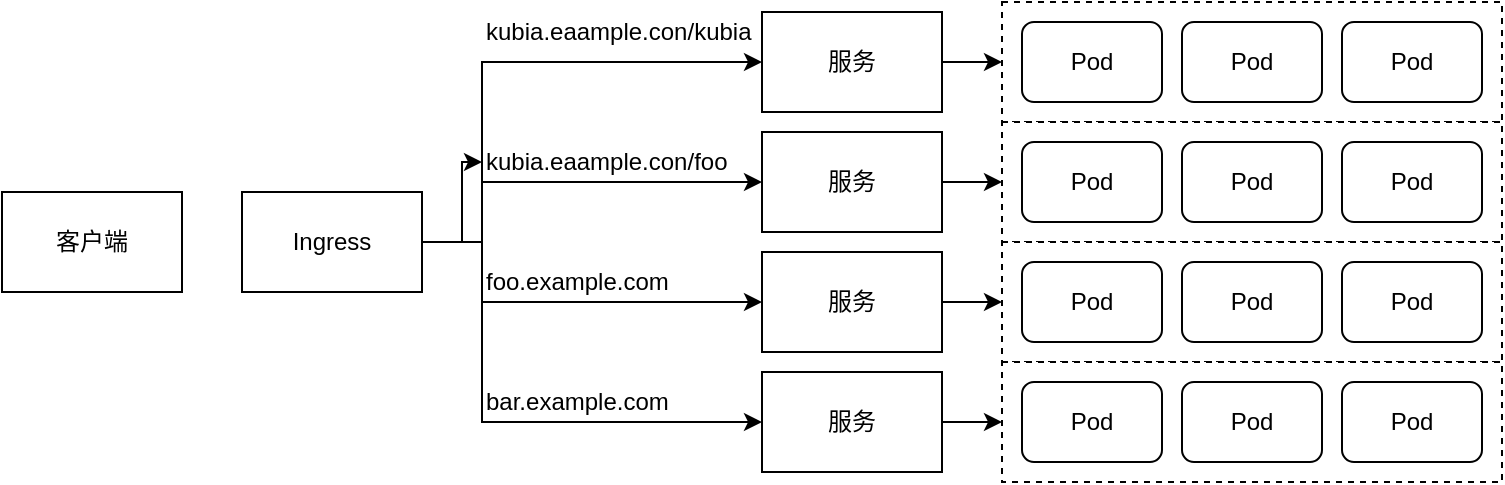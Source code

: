 <mxfile version="12.6.5" type="device"><diagram id="Ap6H4HB5WkBVO9pVtz0r" name="Page-1"><mxGraphModel dx="1038" dy="607" grid="1" gridSize="10" guides="1" tooltips="1" connect="1" arrows="1" fold="1" page="1" pageScale="1" pageWidth="2339" pageHeight="3300" math="0" shadow="0"><root><mxCell id="0"/><mxCell id="1" parent="0"/><mxCell id="lMKQXiwhcUbCwc_GO951-1" value="客户端" style="rounded=0;whiteSpace=wrap;html=1;" vertex="1" parent="1"><mxGeometry x="130" y="330" width="90" height="50" as="geometry"/></mxCell><mxCell id="lMKQXiwhcUbCwc_GO951-7" style="edgeStyle=orthogonalEdgeStyle;rounded=0;orthogonalLoop=1;jettySize=auto;html=1;entryX=0;entryY=0.5;entryDx=0;entryDy=0;" edge="1" parent="1" source="lMKQXiwhcUbCwc_GO951-2" target="lMKQXiwhcUbCwc_GO951-4"><mxGeometry relative="1" as="geometry"><Array as="points"><mxPoint x="370" y="355"/><mxPoint x="370" y="265"/></Array></mxGeometry></mxCell><mxCell id="lMKQXiwhcUbCwc_GO951-9" style="edgeStyle=orthogonalEdgeStyle;rounded=0;orthogonalLoop=1;jettySize=auto;html=1;entryX=0;entryY=0.5;entryDx=0;entryDy=0;" edge="1" parent="1" source="lMKQXiwhcUbCwc_GO951-2" target="lMKQXiwhcUbCwc_GO951-6"><mxGeometry relative="1" as="geometry"><Array as="points"><mxPoint x="370" y="355"/><mxPoint x="370" y="385"/></Array></mxGeometry></mxCell><mxCell id="lMKQXiwhcUbCwc_GO951-10" style="edgeStyle=orthogonalEdgeStyle;rounded=0;orthogonalLoop=1;jettySize=auto;html=1;entryX=0;entryY=0.5;entryDx=0;entryDy=0;" edge="1" parent="1" source="lMKQXiwhcUbCwc_GO951-2" target="lMKQXiwhcUbCwc_GO951-5"><mxGeometry relative="1" as="geometry"><Array as="points"><mxPoint x="370" y="355"/><mxPoint x="370" y="445"/></Array></mxGeometry></mxCell><mxCell id="lMKQXiwhcUbCwc_GO951-11" style="edgeStyle=orthogonalEdgeStyle;rounded=0;orthogonalLoop=1;jettySize=auto;html=1;entryX=0;entryY=0.5;entryDx=0;entryDy=0;" edge="1" parent="1" source="lMKQXiwhcUbCwc_GO951-35" target="lMKQXiwhcUbCwc_GO951-3"><mxGeometry relative="1" as="geometry"><Array as="points"><mxPoint x="370" y="355"/><mxPoint x="370" y="325"/></Array></mxGeometry></mxCell><mxCell id="lMKQXiwhcUbCwc_GO951-2" value="Ingress" style="rounded=0;whiteSpace=wrap;html=1;" vertex="1" parent="1"><mxGeometry x="250" y="330" width="90" height="50" as="geometry"/></mxCell><mxCell id="lMKQXiwhcUbCwc_GO951-32" style="edgeStyle=orthogonalEdgeStyle;rounded=0;orthogonalLoop=1;jettySize=auto;html=1;entryX=0;entryY=0.5;entryDx=0;entryDy=0;" edge="1" parent="1" source="lMKQXiwhcUbCwc_GO951-3" target="lMKQXiwhcUbCwc_GO951-17"><mxGeometry relative="1" as="geometry"/></mxCell><mxCell id="lMKQXiwhcUbCwc_GO951-3" value="&lt;span style=&quot;white-space: normal&quot;&gt;服务&lt;/span&gt;" style="rounded=0;whiteSpace=wrap;html=1;" vertex="1" parent="1"><mxGeometry x="510" y="300" width="90" height="50" as="geometry"/></mxCell><mxCell id="lMKQXiwhcUbCwc_GO951-33" style="edgeStyle=orthogonalEdgeStyle;rounded=0;orthogonalLoop=1;jettySize=auto;html=1;entryX=0;entryY=0.5;entryDx=0;entryDy=0;" edge="1" parent="1" source="lMKQXiwhcUbCwc_GO951-4" target="lMKQXiwhcUbCwc_GO951-13"><mxGeometry relative="1" as="geometry"/></mxCell><mxCell id="lMKQXiwhcUbCwc_GO951-4" value="服务" style="rounded=0;whiteSpace=wrap;html=1;" vertex="1" parent="1"><mxGeometry x="510" y="240" width="90" height="50" as="geometry"/></mxCell><mxCell id="lMKQXiwhcUbCwc_GO951-30" style="edgeStyle=orthogonalEdgeStyle;rounded=0;orthogonalLoop=1;jettySize=auto;html=1;entryX=0;entryY=0.5;entryDx=0;entryDy=0;" edge="1" parent="1" source="lMKQXiwhcUbCwc_GO951-5" target="lMKQXiwhcUbCwc_GO951-25"><mxGeometry relative="1" as="geometry"/></mxCell><mxCell id="lMKQXiwhcUbCwc_GO951-5" value="&lt;span style=&quot;white-space: normal&quot;&gt;服务&lt;/span&gt;" style="rounded=0;whiteSpace=wrap;html=1;" vertex="1" parent="1"><mxGeometry x="510" y="420" width="90" height="50" as="geometry"/></mxCell><mxCell id="lMKQXiwhcUbCwc_GO951-31" style="edgeStyle=orthogonalEdgeStyle;rounded=0;orthogonalLoop=1;jettySize=auto;html=1;entryX=0;entryY=0.5;entryDx=0;entryDy=0;" edge="1" parent="1" source="lMKQXiwhcUbCwc_GO951-6" target="lMKQXiwhcUbCwc_GO951-21"><mxGeometry relative="1" as="geometry"/></mxCell><mxCell id="lMKQXiwhcUbCwc_GO951-6" value="&lt;span style=&quot;white-space: normal&quot;&gt;服务&lt;/span&gt;" style="rounded=0;whiteSpace=wrap;html=1;" vertex="1" parent="1"><mxGeometry x="510" y="360" width="90" height="50" as="geometry"/></mxCell><mxCell id="lMKQXiwhcUbCwc_GO951-13" value="" style="rounded=0;whiteSpace=wrap;html=1;dashed=1;" vertex="1" parent="1"><mxGeometry x="630" y="235" width="250" height="60" as="geometry"/></mxCell><mxCell id="lMKQXiwhcUbCwc_GO951-14" value="Pod" style="rounded=1;whiteSpace=wrap;html=1;" vertex="1" parent="1"><mxGeometry x="640" y="245" width="70" height="40" as="geometry"/></mxCell><mxCell id="lMKQXiwhcUbCwc_GO951-15" value="&lt;span style=&quot;white-space: normal&quot;&gt;Pod&lt;/span&gt;" style="rounded=1;whiteSpace=wrap;html=1;" vertex="1" parent="1"><mxGeometry x="720" y="245" width="70" height="40" as="geometry"/></mxCell><mxCell id="lMKQXiwhcUbCwc_GO951-16" value="&lt;span style=&quot;white-space: normal&quot;&gt;Pod&lt;/span&gt;" style="rounded=1;whiteSpace=wrap;html=1;" vertex="1" parent="1"><mxGeometry x="800" y="245" width="70" height="40" as="geometry"/></mxCell><mxCell id="lMKQXiwhcUbCwc_GO951-17" value="" style="rounded=0;whiteSpace=wrap;html=1;dashed=1;" vertex="1" parent="1"><mxGeometry x="630" y="295" width="250" height="60" as="geometry"/></mxCell><mxCell id="lMKQXiwhcUbCwc_GO951-18" value="&lt;span style=&quot;white-space: normal&quot;&gt;Pod&lt;/span&gt;" style="rounded=1;whiteSpace=wrap;html=1;" vertex="1" parent="1"><mxGeometry x="640" y="305" width="70" height="40" as="geometry"/></mxCell><mxCell id="lMKQXiwhcUbCwc_GO951-19" value="&lt;span style=&quot;white-space: normal&quot;&gt;Pod&lt;/span&gt;" style="rounded=1;whiteSpace=wrap;html=1;" vertex="1" parent="1"><mxGeometry x="720" y="305" width="70" height="40" as="geometry"/></mxCell><mxCell id="lMKQXiwhcUbCwc_GO951-20" value="&lt;span style=&quot;white-space: normal&quot;&gt;Pod&lt;/span&gt;" style="rounded=1;whiteSpace=wrap;html=1;" vertex="1" parent="1"><mxGeometry x="800" y="305" width="70" height="40" as="geometry"/></mxCell><mxCell id="lMKQXiwhcUbCwc_GO951-21" value="" style="rounded=0;whiteSpace=wrap;html=1;dashed=1;" vertex="1" parent="1"><mxGeometry x="630" y="355" width="250" height="60" as="geometry"/></mxCell><mxCell id="lMKQXiwhcUbCwc_GO951-22" value="&lt;span style=&quot;white-space: normal&quot;&gt;Pod&lt;/span&gt;" style="rounded=1;whiteSpace=wrap;html=1;" vertex="1" parent="1"><mxGeometry x="640" y="365" width="70" height="40" as="geometry"/></mxCell><mxCell id="lMKQXiwhcUbCwc_GO951-23" value="&lt;span style=&quot;white-space: normal&quot;&gt;Pod&lt;/span&gt;" style="rounded=1;whiteSpace=wrap;html=1;" vertex="1" parent="1"><mxGeometry x="720" y="365" width="70" height="40" as="geometry"/></mxCell><mxCell id="lMKQXiwhcUbCwc_GO951-24" value="&lt;span style=&quot;white-space: normal&quot;&gt;Pod&lt;/span&gt;" style="rounded=1;whiteSpace=wrap;html=1;" vertex="1" parent="1"><mxGeometry x="800" y="365" width="70" height="40" as="geometry"/></mxCell><mxCell id="lMKQXiwhcUbCwc_GO951-25" value="" style="rounded=0;whiteSpace=wrap;html=1;dashed=1;" vertex="1" parent="1"><mxGeometry x="630" y="415" width="250" height="60" as="geometry"/></mxCell><mxCell id="lMKQXiwhcUbCwc_GO951-26" value="&lt;span style=&quot;white-space: normal&quot;&gt;Pod&lt;/span&gt;" style="rounded=1;whiteSpace=wrap;html=1;" vertex="1" parent="1"><mxGeometry x="640" y="425" width="70" height="40" as="geometry"/></mxCell><mxCell id="lMKQXiwhcUbCwc_GO951-27" value="&lt;span style=&quot;white-space: normal&quot;&gt;Pod&lt;/span&gt;" style="rounded=1;whiteSpace=wrap;html=1;" vertex="1" parent="1"><mxGeometry x="720" y="425" width="70" height="40" as="geometry"/></mxCell><mxCell id="lMKQXiwhcUbCwc_GO951-28" value="&lt;span style=&quot;white-space: normal&quot;&gt;Pod&lt;/span&gt;" style="rounded=1;whiteSpace=wrap;html=1;" vertex="1" parent="1"><mxGeometry x="800" y="425" width="70" height="40" as="geometry"/></mxCell><mxCell id="lMKQXiwhcUbCwc_GO951-34" value="kubia.eaample.con/kubia" style="text;html=1;strokeColor=none;fillColor=none;align=left;verticalAlign=middle;whiteSpace=wrap;rounded=0;" vertex="1" parent="1"><mxGeometry x="370" y="240" width="130" height="20" as="geometry"/></mxCell><mxCell id="lMKQXiwhcUbCwc_GO951-35" value="kubia.eaample.con/foo" style="text;html=1;strokeColor=none;fillColor=none;align=left;verticalAlign=middle;whiteSpace=wrap;rounded=0;" vertex="1" parent="1"><mxGeometry x="370" y="305" width="130" height="20" as="geometry"/></mxCell><mxCell id="lMKQXiwhcUbCwc_GO951-36" style="edgeStyle=orthogonalEdgeStyle;rounded=0;orthogonalLoop=1;jettySize=auto;html=1;entryX=0;entryY=0.5;entryDx=0;entryDy=0;" edge="1" parent="1" source="lMKQXiwhcUbCwc_GO951-2" target="lMKQXiwhcUbCwc_GO951-35"><mxGeometry relative="1" as="geometry"><mxPoint x="340" y="355" as="sourcePoint"/><mxPoint x="510" y="325" as="targetPoint"/><Array as="points"/></mxGeometry></mxCell><mxCell id="lMKQXiwhcUbCwc_GO951-37" value="foo.example.com" style="text;html=1;strokeColor=none;fillColor=none;align=left;verticalAlign=middle;whiteSpace=wrap;rounded=0;" vertex="1" parent="1"><mxGeometry x="370" y="365" width="130" height="20" as="geometry"/></mxCell><mxCell id="lMKQXiwhcUbCwc_GO951-38" value="bar.example.com" style="text;html=1;strokeColor=none;fillColor=none;align=left;verticalAlign=middle;whiteSpace=wrap;rounded=0;" vertex="1" parent="1"><mxGeometry x="370" y="425" width="130" height="20" as="geometry"/></mxCell></root></mxGraphModel></diagram></mxfile>